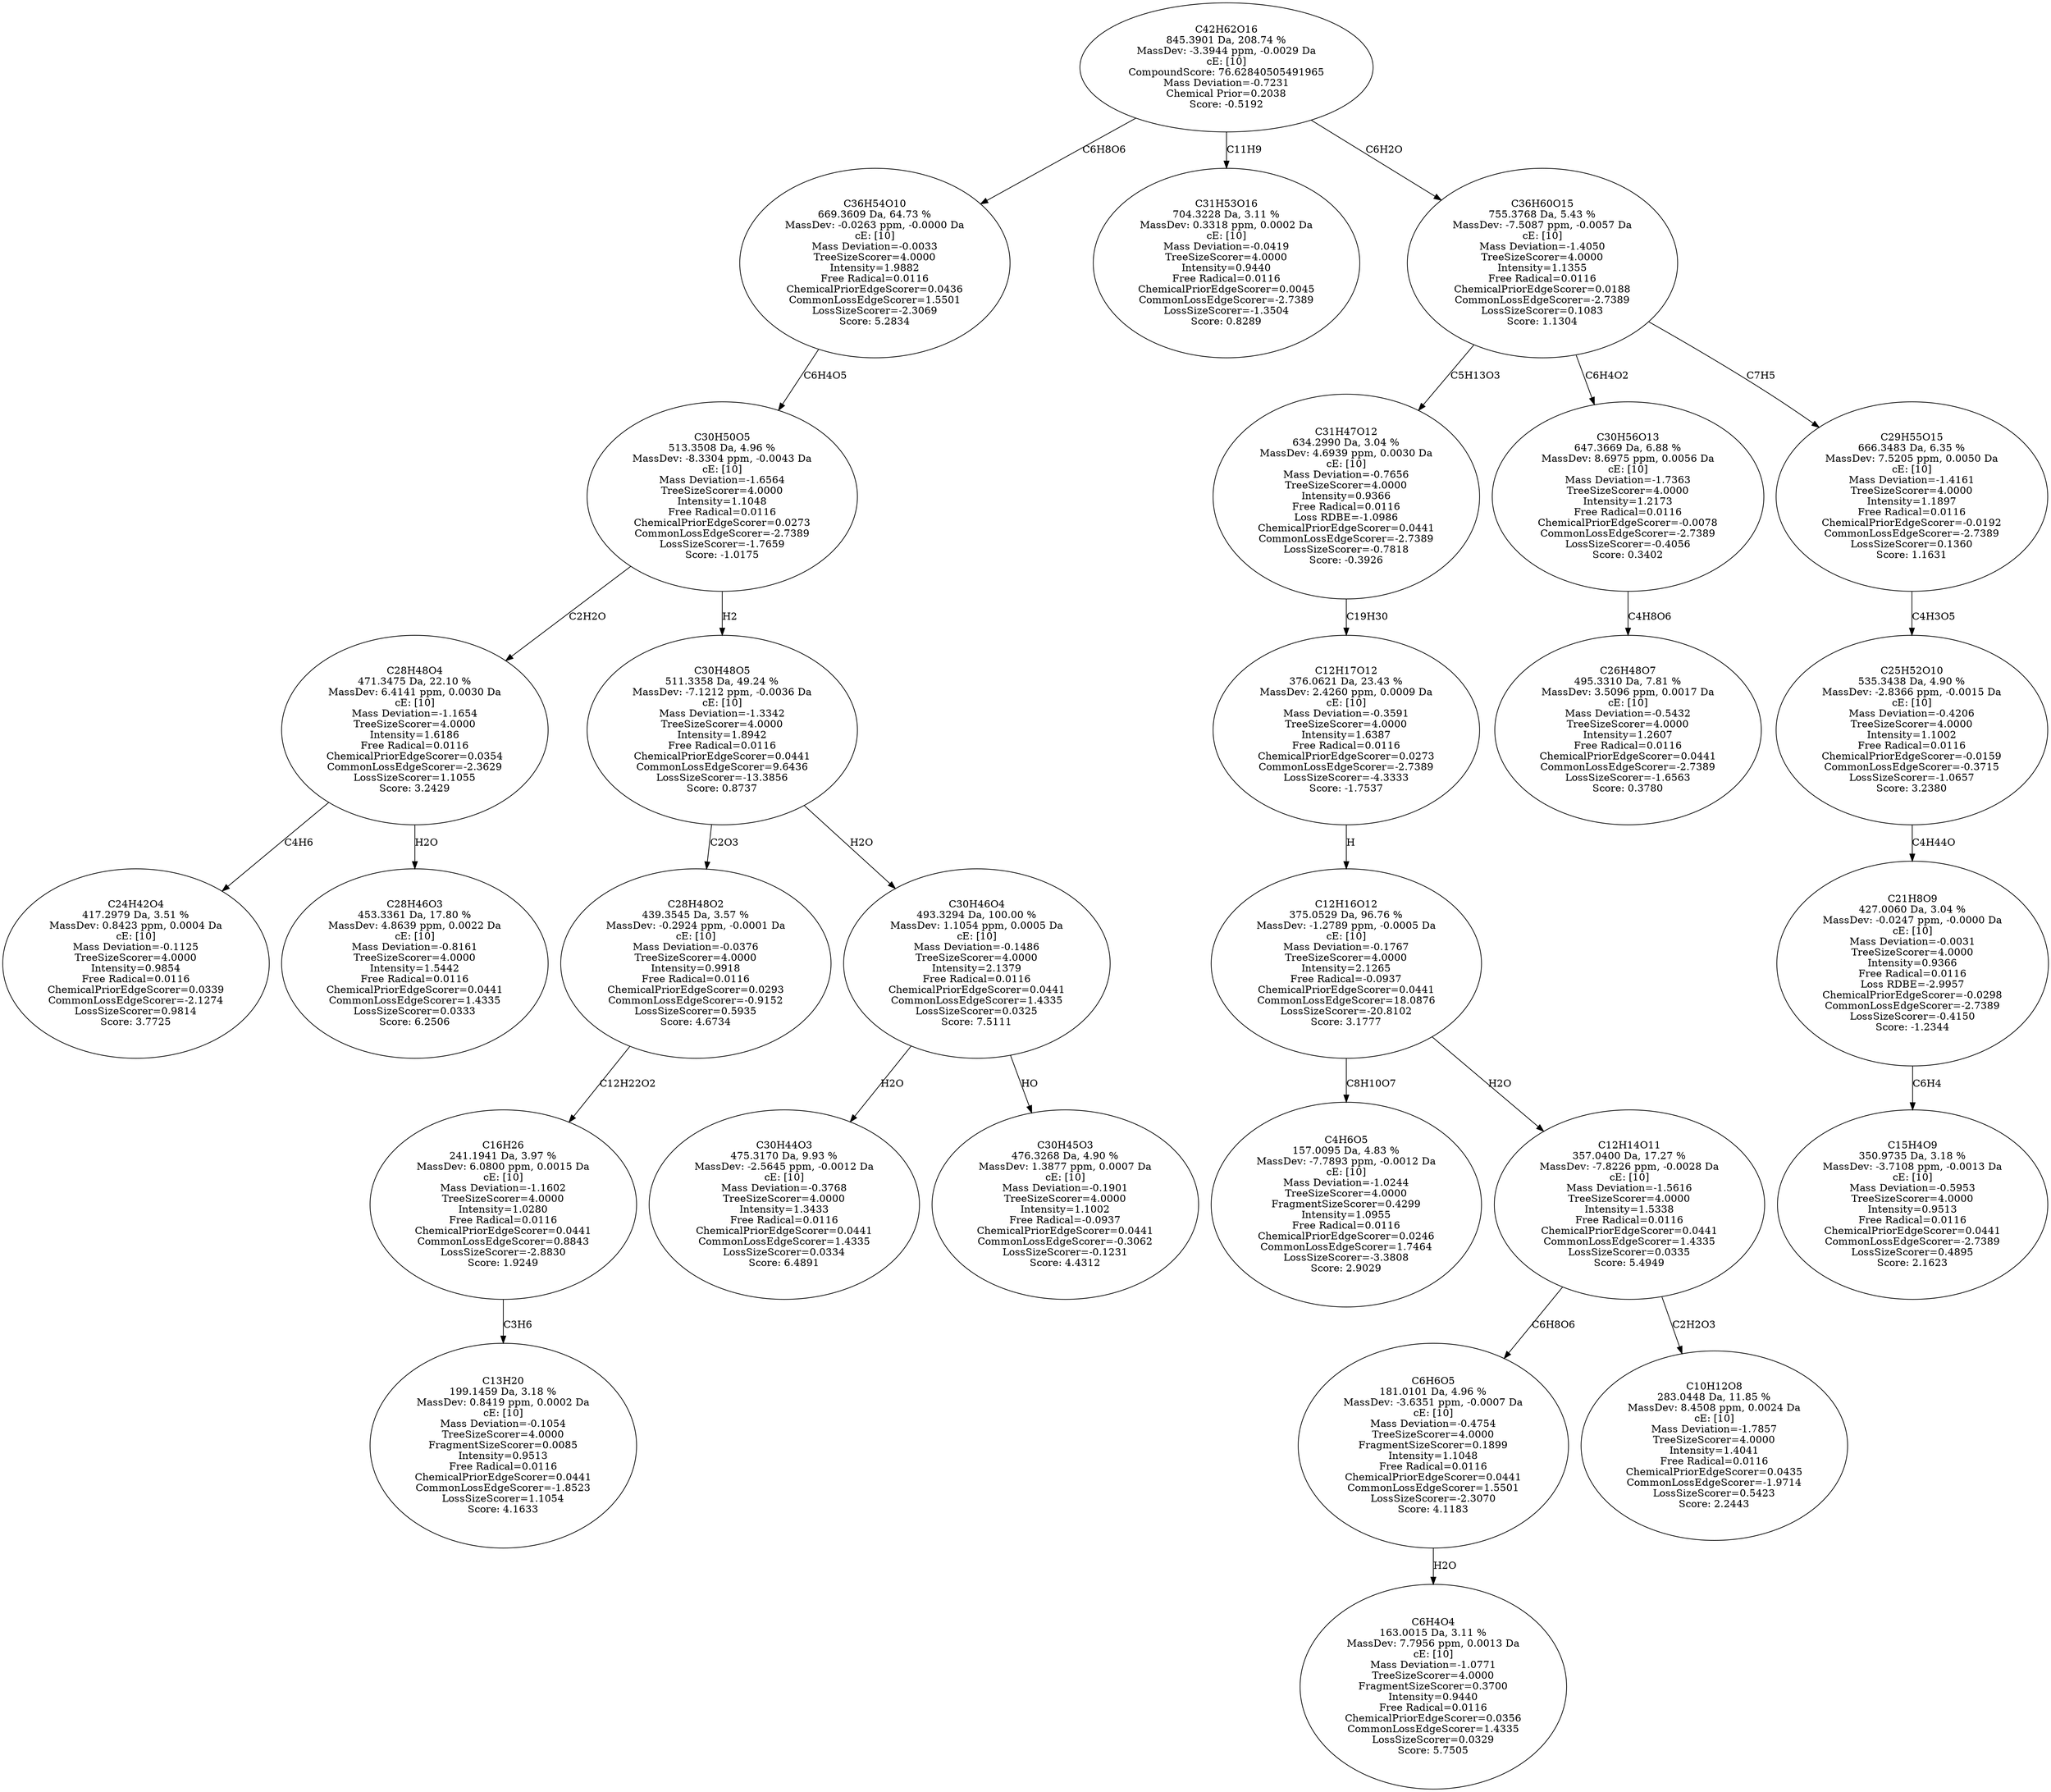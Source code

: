 strict digraph {
v1 [label="C24H42O4\n417.2979 Da, 3.51 %\nMassDev: 0.8423 ppm, 0.0004 Da\ncE: [10]\nMass Deviation=-0.1125\nTreeSizeScorer=4.0000\nIntensity=0.9854\nFree Radical=0.0116\nChemicalPriorEdgeScorer=0.0339\nCommonLossEdgeScorer=-2.1274\nLossSizeScorer=0.9814\nScore: 3.7725"];
v2 [label="C28H46O3\n453.3361 Da, 17.80 %\nMassDev: 4.8639 ppm, 0.0022 Da\ncE: [10]\nMass Deviation=-0.8161\nTreeSizeScorer=4.0000\nIntensity=1.5442\nFree Radical=0.0116\nChemicalPriorEdgeScorer=0.0441\nCommonLossEdgeScorer=1.4335\nLossSizeScorer=0.0333\nScore: 6.2506"];
v3 [label="C28H48O4\n471.3475 Da, 22.10 %\nMassDev: 6.4141 ppm, 0.0030 Da\ncE: [10]\nMass Deviation=-1.1654\nTreeSizeScorer=4.0000\nIntensity=1.6186\nFree Radical=0.0116\nChemicalPriorEdgeScorer=0.0354\nCommonLossEdgeScorer=-2.3629\nLossSizeScorer=1.1055\nScore: 3.2429"];
v4 [label="C13H20\n199.1459 Da, 3.18 %\nMassDev: 0.8419 ppm, 0.0002 Da\ncE: [10]\nMass Deviation=-0.1054\nTreeSizeScorer=4.0000\nFragmentSizeScorer=0.0085\nIntensity=0.9513\nFree Radical=0.0116\nChemicalPriorEdgeScorer=0.0441\nCommonLossEdgeScorer=-1.8523\nLossSizeScorer=1.1054\nScore: 4.1633"];
v5 [label="C16H26\n241.1941 Da, 3.97 %\nMassDev: 6.0800 ppm, 0.0015 Da\ncE: [10]\nMass Deviation=-1.1602\nTreeSizeScorer=4.0000\nIntensity=1.0280\nFree Radical=0.0116\nChemicalPriorEdgeScorer=0.0441\nCommonLossEdgeScorer=0.8843\nLossSizeScorer=-2.8830\nScore: 1.9249"];
v6 [label="C28H48O2\n439.3545 Da, 3.57 %\nMassDev: -0.2924 ppm, -0.0001 Da\ncE: [10]\nMass Deviation=-0.0376\nTreeSizeScorer=4.0000\nIntensity=0.9918\nFree Radical=0.0116\nChemicalPriorEdgeScorer=0.0293\nCommonLossEdgeScorer=-0.9152\nLossSizeScorer=0.5935\nScore: 4.6734"];
v7 [label="C30H44O3\n475.3170 Da, 9.93 %\nMassDev: -2.5645 ppm, -0.0012 Da\ncE: [10]\nMass Deviation=-0.3768\nTreeSizeScorer=4.0000\nIntensity=1.3433\nFree Radical=0.0116\nChemicalPriorEdgeScorer=0.0441\nCommonLossEdgeScorer=1.4335\nLossSizeScorer=0.0334\nScore: 6.4891"];
v8 [label="C30H45O3\n476.3268 Da, 4.90 %\nMassDev: 1.3877 ppm, 0.0007 Da\ncE: [10]\nMass Deviation=-0.1901\nTreeSizeScorer=4.0000\nIntensity=1.1002\nFree Radical=-0.0937\nChemicalPriorEdgeScorer=0.0441\nCommonLossEdgeScorer=-0.3062\nLossSizeScorer=-0.1231\nScore: 4.4312"];
v9 [label="C30H46O4\n493.3294 Da, 100.00 %\nMassDev: 1.1054 ppm, 0.0005 Da\ncE: [10]\nMass Deviation=-0.1486\nTreeSizeScorer=4.0000\nIntensity=2.1379\nFree Radical=0.0116\nChemicalPriorEdgeScorer=0.0441\nCommonLossEdgeScorer=1.4335\nLossSizeScorer=0.0325\nScore: 7.5111"];
v10 [label="C30H48O5\n511.3358 Da, 49.24 %\nMassDev: -7.1212 ppm, -0.0036 Da\ncE: [10]\nMass Deviation=-1.3342\nTreeSizeScorer=4.0000\nIntensity=1.8942\nFree Radical=0.0116\nChemicalPriorEdgeScorer=0.0441\nCommonLossEdgeScorer=9.6436\nLossSizeScorer=-13.3856\nScore: 0.8737"];
v11 [label="C30H50O5\n513.3508 Da, 4.96 %\nMassDev: -8.3304 ppm, -0.0043 Da\ncE: [10]\nMass Deviation=-1.6564\nTreeSizeScorer=4.0000\nIntensity=1.1048\nFree Radical=0.0116\nChemicalPriorEdgeScorer=0.0273\nCommonLossEdgeScorer=-2.7389\nLossSizeScorer=-1.7659\nScore: -1.0175"];
v12 [label="C36H54O10\n669.3609 Da, 64.73 %\nMassDev: -0.0263 ppm, -0.0000 Da\ncE: [10]\nMass Deviation=-0.0033\nTreeSizeScorer=4.0000\nIntensity=1.9882\nFree Radical=0.0116\nChemicalPriorEdgeScorer=0.0436\nCommonLossEdgeScorer=1.5501\nLossSizeScorer=-2.3069\nScore: 5.2834"];
v13 [label="C31H53O16\n704.3228 Da, 3.11 %\nMassDev: 0.3318 ppm, 0.0002 Da\ncE: [10]\nMass Deviation=-0.0419\nTreeSizeScorer=4.0000\nIntensity=0.9440\nFree Radical=0.0116\nChemicalPriorEdgeScorer=0.0045\nCommonLossEdgeScorer=-2.7389\nLossSizeScorer=-1.3504\nScore: 0.8289"];
v14 [label="C4H6O5\n157.0095 Da, 4.83 %\nMassDev: -7.7893 ppm, -0.0012 Da\ncE: [10]\nMass Deviation=-1.0244\nTreeSizeScorer=4.0000\nFragmentSizeScorer=0.4299\nIntensity=1.0955\nFree Radical=0.0116\nChemicalPriorEdgeScorer=0.0246\nCommonLossEdgeScorer=1.7464\nLossSizeScorer=-3.3808\nScore: 2.9029"];
v15 [label="C6H4O4\n163.0015 Da, 3.11 %\nMassDev: 7.7956 ppm, 0.0013 Da\ncE: [10]\nMass Deviation=-1.0771\nTreeSizeScorer=4.0000\nFragmentSizeScorer=0.3700\nIntensity=0.9440\nFree Radical=0.0116\nChemicalPriorEdgeScorer=0.0356\nCommonLossEdgeScorer=1.4335\nLossSizeScorer=0.0329\nScore: 5.7505"];
v16 [label="C6H6O5\n181.0101 Da, 4.96 %\nMassDev: -3.6351 ppm, -0.0007 Da\ncE: [10]\nMass Deviation=-0.4754\nTreeSizeScorer=4.0000\nFragmentSizeScorer=0.1899\nIntensity=1.1048\nFree Radical=0.0116\nChemicalPriorEdgeScorer=0.0441\nCommonLossEdgeScorer=1.5501\nLossSizeScorer=-2.3070\nScore: 4.1183"];
v17 [label="C10H12O8\n283.0448 Da, 11.85 %\nMassDev: 8.4508 ppm, 0.0024 Da\ncE: [10]\nMass Deviation=-1.7857\nTreeSizeScorer=4.0000\nIntensity=1.4041\nFree Radical=0.0116\nChemicalPriorEdgeScorer=0.0435\nCommonLossEdgeScorer=-1.9714\nLossSizeScorer=0.5423\nScore: 2.2443"];
v18 [label="C12H14O11\n357.0400 Da, 17.27 %\nMassDev: -7.8226 ppm, -0.0028 Da\ncE: [10]\nMass Deviation=-1.5616\nTreeSizeScorer=4.0000\nIntensity=1.5338\nFree Radical=0.0116\nChemicalPriorEdgeScorer=0.0441\nCommonLossEdgeScorer=1.4335\nLossSizeScorer=0.0335\nScore: 5.4949"];
v19 [label="C12H16O12\n375.0529 Da, 96.76 %\nMassDev: -1.2789 ppm, -0.0005 Da\ncE: [10]\nMass Deviation=-0.1767\nTreeSizeScorer=4.0000\nIntensity=2.1265\nFree Radical=-0.0937\nChemicalPriorEdgeScorer=0.0441\nCommonLossEdgeScorer=18.0876\nLossSizeScorer=-20.8102\nScore: 3.1777"];
v20 [label="C12H17O12\n376.0621 Da, 23.43 %\nMassDev: 2.4260 ppm, 0.0009 Da\ncE: [10]\nMass Deviation=-0.3591\nTreeSizeScorer=4.0000\nIntensity=1.6387\nFree Radical=0.0116\nChemicalPriorEdgeScorer=0.0273\nCommonLossEdgeScorer=-2.7389\nLossSizeScorer=-4.3333\nScore: -1.7537"];
v21 [label="C31H47O12\n634.2990 Da, 3.04 %\nMassDev: 4.6939 ppm, 0.0030 Da\ncE: [10]\nMass Deviation=-0.7656\nTreeSizeScorer=4.0000\nIntensity=0.9366\nFree Radical=0.0116\nLoss RDBE=-1.0986\nChemicalPriorEdgeScorer=0.0441\nCommonLossEdgeScorer=-2.7389\nLossSizeScorer=-0.7818\nScore: -0.3926"];
v22 [label="C26H48O7\n495.3310 Da, 7.81 %\nMassDev: 3.5096 ppm, 0.0017 Da\ncE: [10]\nMass Deviation=-0.5432\nTreeSizeScorer=4.0000\nIntensity=1.2607\nFree Radical=0.0116\nChemicalPriorEdgeScorer=0.0441\nCommonLossEdgeScorer=-2.7389\nLossSizeScorer=-1.6563\nScore: 0.3780"];
v23 [label="C30H56O13\n647.3669 Da, 6.88 %\nMassDev: 8.6975 ppm, 0.0056 Da\ncE: [10]\nMass Deviation=-1.7363\nTreeSizeScorer=4.0000\nIntensity=1.2173\nFree Radical=0.0116\nChemicalPriorEdgeScorer=-0.0078\nCommonLossEdgeScorer=-2.7389\nLossSizeScorer=-0.4056\nScore: 0.3402"];
v24 [label="C15H4O9\n350.9735 Da, 3.18 %\nMassDev: -3.7108 ppm, -0.0013 Da\ncE: [10]\nMass Deviation=-0.5953\nTreeSizeScorer=4.0000\nIntensity=0.9513\nFree Radical=0.0116\nChemicalPriorEdgeScorer=0.0441\nCommonLossEdgeScorer=-2.7389\nLossSizeScorer=0.4895\nScore: 2.1623"];
v25 [label="C21H8O9\n427.0060 Da, 3.04 %\nMassDev: -0.0247 ppm, -0.0000 Da\ncE: [10]\nMass Deviation=-0.0031\nTreeSizeScorer=4.0000\nIntensity=0.9366\nFree Radical=0.0116\nLoss RDBE=-2.9957\nChemicalPriorEdgeScorer=-0.0298\nCommonLossEdgeScorer=-2.7389\nLossSizeScorer=-0.4150\nScore: -1.2344"];
v26 [label="C25H52O10\n535.3438 Da, 4.90 %\nMassDev: -2.8366 ppm, -0.0015 Da\ncE: [10]\nMass Deviation=-0.4206\nTreeSizeScorer=4.0000\nIntensity=1.1002\nFree Radical=0.0116\nChemicalPriorEdgeScorer=-0.0159\nCommonLossEdgeScorer=-0.3715\nLossSizeScorer=-1.0657\nScore: 3.2380"];
v27 [label="C29H55O15\n666.3483 Da, 6.35 %\nMassDev: 7.5205 ppm, 0.0050 Da\ncE: [10]\nMass Deviation=-1.4161\nTreeSizeScorer=4.0000\nIntensity=1.1897\nFree Radical=0.0116\nChemicalPriorEdgeScorer=-0.0192\nCommonLossEdgeScorer=-2.7389\nLossSizeScorer=0.1360\nScore: 1.1631"];
v28 [label="C36H60O15\n755.3768 Da, 5.43 %\nMassDev: -7.5087 ppm, -0.0057 Da\ncE: [10]\nMass Deviation=-1.4050\nTreeSizeScorer=4.0000\nIntensity=1.1355\nFree Radical=0.0116\nChemicalPriorEdgeScorer=0.0188\nCommonLossEdgeScorer=-2.7389\nLossSizeScorer=0.1083\nScore: 1.1304"];
v29 [label="C42H62O16\n845.3901 Da, 208.74 %\nMassDev: -3.3944 ppm, -0.0029 Da\ncE: [10]\nCompoundScore: 76.62840505491965\nMass Deviation=-0.7231\nChemical Prior=0.2038\nScore: -0.5192"];
v3 -> v1 [label="C4H6"];
v3 -> v2 [label="H2O"];
v11 -> v3 [label="C2H2O"];
v5 -> v4 [label="C3H6"];
v6 -> v5 [label="C12H22O2"];
v10 -> v6 [label="C2O3"];
v9 -> v7 [label="H2O"];
v9 -> v8 [label="HO"];
v10 -> v9 [label="H2O"];
v11 -> v10 [label="H2"];
v12 -> v11 [label="C6H4O5"];
v29 -> v12 [label="C6H8O6"];
v29 -> v13 [label="C11H9"];
v19 -> v14 [label="C8H10O7"];
v16 -> v15 [label="H2O"];
v18 -> v16 [label="C6H8O6"];
v18 -> v17 [label="C2H2O3"];
v19 -> v18 [label="H2O"];
v20 -> v19 [label="H"];
v21 -> v20 [label="C19H30"];
v28 -> v21 [label="C5H13O3"];
v23 -> v22 [label="C4H8O6"];
v28 -> v23 [label="C6H4O2"];
v25 -> v24 [label="C6H4"];
v26 -> v25 [label="C4H44O"];
v27 -> v26 [label="C4H3O5"];
v28 -> v27 [label="C7H5"];
v29 -> v28 [label="C6H2O"];
}